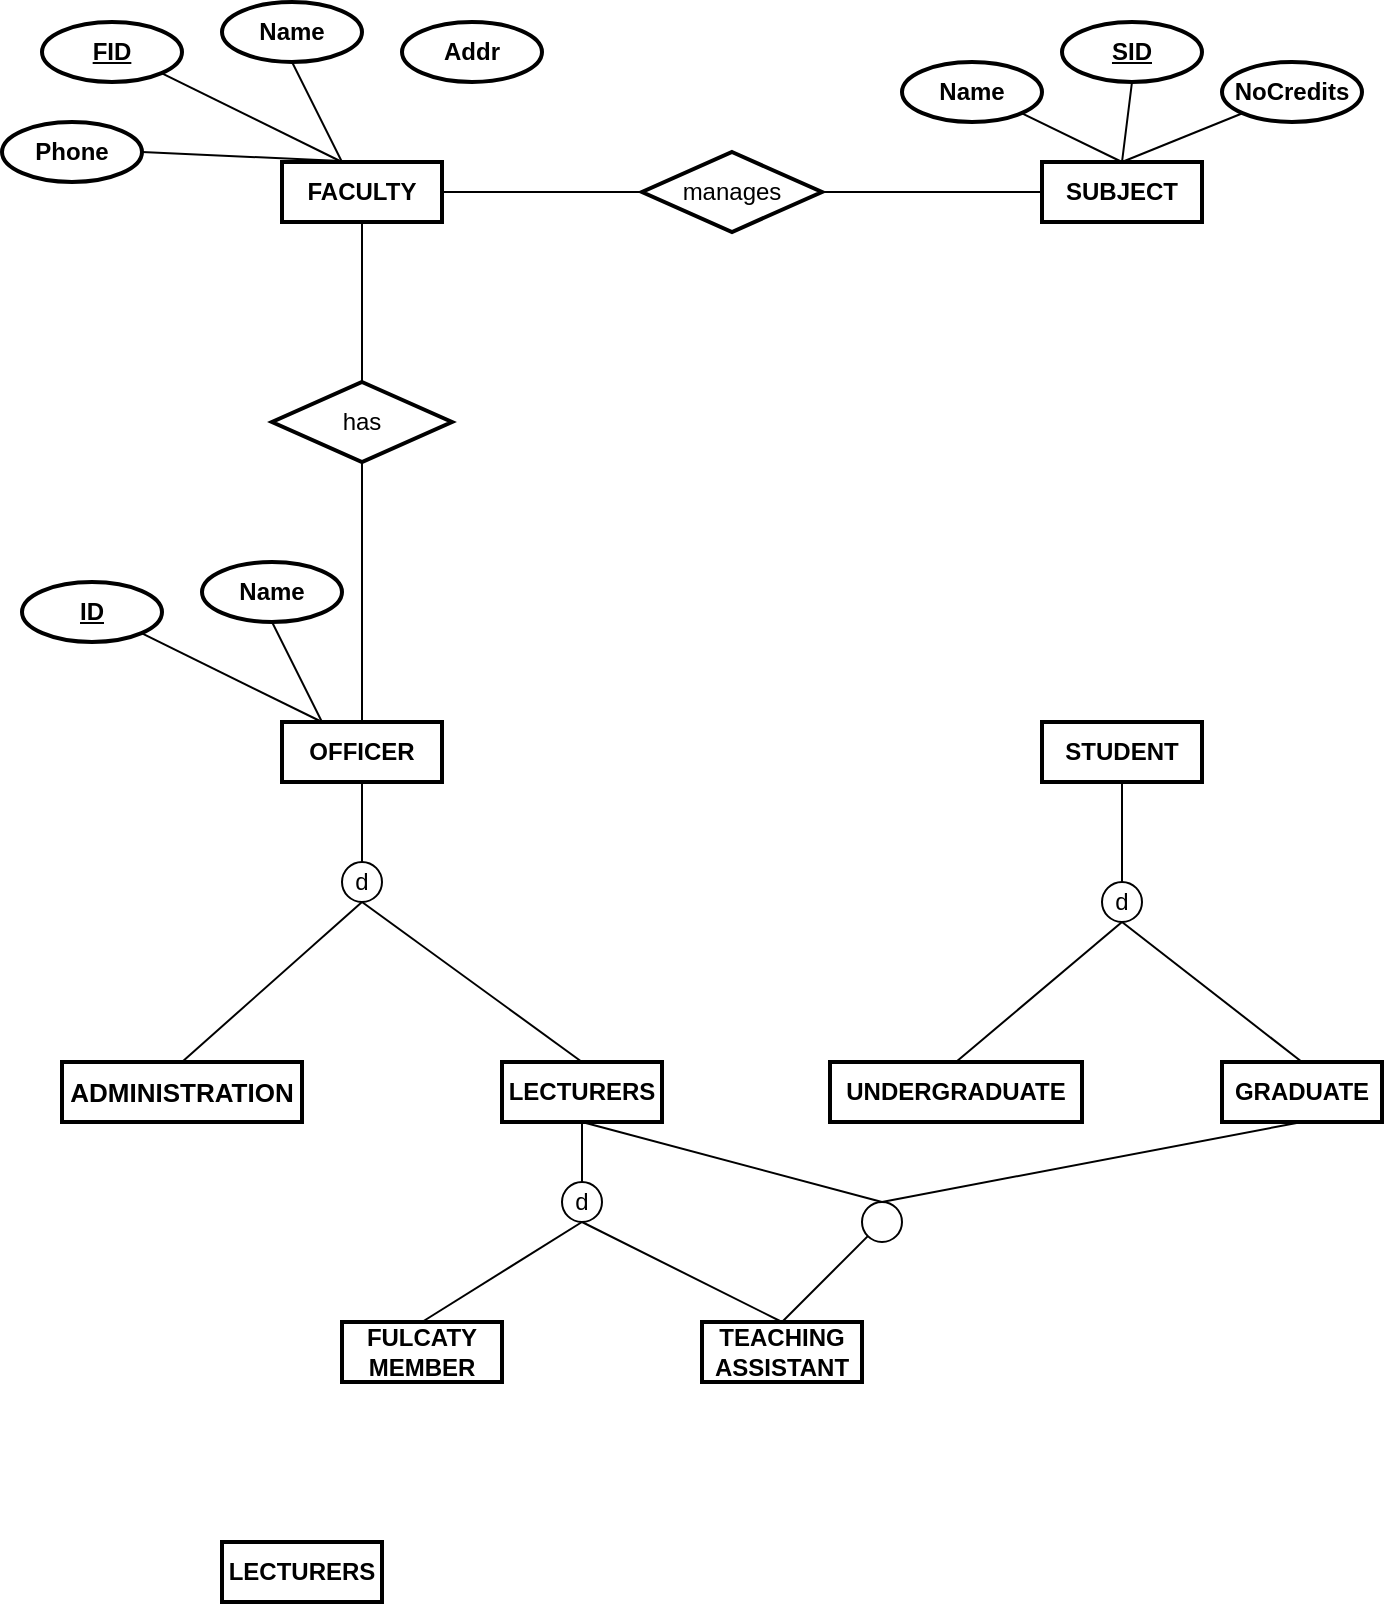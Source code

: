 <mxfile version="14.4.4" type="github">
  <diagram id="O1sjBDhfZiVow-tjS9cN" name="Page-1">
    <mxGraphModel dx="1865" dy="556" grid="1" gridSize="10" guides="1" tooltips="1" connect="1" arrows="1" fold="1" page="1" pageScale="1" pageWidth="827" pageHeight="1169" math="0" shadow="0">
      <root>
        <mxCell id="0" />
        <mxCell id="1" parent="0" />
        <mxCell id="mwtJp1WoyP-pwZxEX0rx-1" value="&lt;b&gt;FACULTY&lt;/b&gt;" style="rounded=0;whiteSpace=wrap;html=1;strokeWidth=2;" parent="1" vertex="1">
          <mxGeometry x="140" y="170" width="80" height="30" as="geometry" />
        </mxCell>
        <mxCell id="mwtJp1WoyP-pwZxEX0rx-2" value="&lt;span&gt;FID&lt;/span&gt;" style="ellipse;whiteSpace=wrap;html=1;strokeWidth=2;fontStyle=5" parent="1" vertex="1">
          <mxGeometry x="20" y="100" width="70" height="30" as="geometry" />
        </mxCell>
        <mxCell id="mwtJp1WoyP-pwZxEX0rx-3" value="&lt;b&gt;Name&lt;/b&gt;" style="ellipse;whiteSpace=wrap;html=1;strokeWidth=2;" parent="1" vertex="1">
          <mxGeometry x="110" y="90" width="70" height="30" as="geometry" />
        </mxCell>
        <mxCell id="mwtJp1WoyP-pwZxEX0rx-4" value="&lt;b&gt;Addr&lt;/b&gt;" style="ellipse;whiteSpace=wrap;html=1;strokeWidth=2;" parent="1" vertex="1">
          <mxGeometry x="200" y="100" width="70" height="30" as="geometry" />
        </mxCell>
        <mxCell id="mwtJp1WoyP-pwZxEX0rx-5" value="&lt;b&gt;Phone&lt;/b&gt;" style="ellipse;whiteSpace=wrap;html=1;strokeWidth=2;" parent="1" vertex="1">
          <mxGeometry y="150" width="70" height="30" as="geometry" />
        </mxCell>
        <mxCell id="mwtJp1WoyP-pwZxEX0rx-6" value="&lt;b&gt;SUBJECT&lt;/b&gt;" style="rounded=0;whiteSpace=wrap;html=1;strokeWidth=2;" parent="1" vertex="1">
          <mxGeometry x="520" y="170" width="80" height="30" as="geometry" />
        </mxCell>
        <mxCell id="mwtJp1WoyP-pwZxEX0rx-7" value="&lt;b&gt;Name&lt;/b&gt;" style="ellipse;whiteSpace=wrap;html=1;strokeWidth=2;" parent="1" vertex="1">
          <mxGeometry x="450" y="120" width="70" height="30" as="geometry" />
        </mxCell>
        <mxCell id="mwtJp1WoyP-pwZxEX0rx-8" value="&lt;b&gt;&lt;u&gt;SID&lt;/u&gt;&lt;/b&gt;" style="ellipse;whiteSpace=wrap;html=1;strokeWidth=2;" parent="1" vertex="1">
          <mxGeometry x="530" y="100" width="70" height="30" as="geometry" />
        </mxCell>
        <mxCell id="mwtJp1WoyP-pwZxEX0rx-9" value="&lt;b&gt;NoCredits&lt;/b&gt;" style="ellipse;whiteSpace=wrap;html=1;strokeWidth=2;" parent="1" vertex="1">
          <mxGeometry x="610" y="120" width="70" height="30" as="geometry" />
        </mxCell>
        <mxCell id="mwtJp1WoyP-pwZxEX0rx-10" value="&lt;b&gt;OFFICER&lt;/b&gt;" style="rounded=0;whiteSpace=wrap;html=1;strokeWidth=2;" parent="1" vertex="1">
          <mxGeometry x="140" y="450" width="80" height="30" as="geometry" />
        </mxCell>
        <mxCell id="mwtJp1WoyP-pwZxEX0rx-12" value="&lt;div&gt;&lt;span style=&quot;font-size: 13px&quot;&gt;&lt;font&gt;&lt;b&gt;ADMINISTRATION&lt;/b&gt;&lt;/font&gt;&lt;/span&gt;&lt;/div&gt;" style="rounded=0;whiteSpace=wrap;html=1;strokeWidth=2;fontFamily=Helvetica;" parent="1" vertex="1">
          <mxGeometry x="30" y="620" width="120" height="30" as="geometry" />
        </mxCell>
        <mxCell id="mwtJp1WoyP-pwZxEX0rx-13" value="&lt;b&gt;LECTURERS&lt;/b&gt;" style="rounded=0;whiteSpace=wrap;html=1;strokeWidth=2;" parent="1" vertex="1">
          <mxGeometry x="250" y="620" width="80" height="30" as="geometry" />
        </mxCell>
        <mxCell id="mwtJp1WoyP-pwZxEX0rx-14" value="&lt;b&gt;FULCATY MEMBER&lt;/b&gt;" style="rounded=0;whiteSpace=wrap;html=1;strokeWidth=2;" parent="1" vertex="1">
          <mxGeometry x="170" y="750" width="80" height="30" as="geometry" />
        </mxCell>
        <mxCell id="mwtJp1WoyP-pwZxEX0rx-15" value="&lt;b&gt;TEACHING ASSISTANT&lt;/b&gt;" style="rounded=0;whiteSpace=wrap;html=1;strokeWidth=2;" parent="1" vertex="1">
          <mxGeometry x="350" y="750" width="80" height="30" as="geometry" />
        </mxCell>
        <mxCell id="mwtJp1WoyP-pwZxEX0rx-16" value="&lt;b&gt;LECTURERS&lt;/b&gt;" style="rounded=0;whiteSpace=wrap;html=1;strokeWidth=2;" parent="1" vertex="1">
          <mxGeometry x="110" y="860" width="80" height="30" as="geometry" />
        </mxCell>
        <mxCell id="_EeWUKTGvMMaCwYqgXgI-2" value="&lt;b&gt;STUDENT&lt;/b&gt;" style="rounded=0;whiteSpace=wrap;html=1;strokeWidth=2;" vertex="1" parent="1">
          <mxGeometry x="520" y="450" width="80" height="30" as="geometry" />
        </mxCell>
        <mxCell id="_EeWUKTGvMMaCwYqgXgI-3" value="&lt;b&gt;UNDERGRADUATE&lt;/b&gt;" style="rounded=0;whiteSpace=wrap;html=1;strokeWidth=2;" vertex="1" parent="1">
          <mxGeometry x="414" y="620" width="126" height="30" as="geometry" />
        </mxCell>
        <mxCell id="_EeWUKTGvMMaCwYqgXgI-4" value="&lt;b&gt;GRADUATE&lt;/b&gt;" style="rounded=0;whiteSpace=wrap;html=1;strokeWidth=2;" vertex="1" parent="1">
          <mxGeometry x="610" y="620" width="80" height="30" as="geometry" />
        </mxCell>
        <mxCell id="_EeWUKTGvMMaCwYqgXgI-5" value="" style="endArrow=none;html=1;rounded=0;exitX=0.5;exitY=1;exitDx=0;exitDy=0;" edge="1" parent="1" source="mwtJp1WoyP-pwZxEX0rx-10" target="_EeWUKTGvMMaCwYqgXgI-6">
          <mxGeometry relative="1" as="geometry">
            <mxPoint x="290" y="550" as="sourcePoint" />
            <mxPoint x="190" y="540" as="targetPoint" />
          </mxGeometry>
        </mxCell>
        <mxCell id="_EeWUKTGvMMaCwYqgXgI-6" value="d" style="ellipse;whiteSpace=wrap;html=1;aspect=fixed;" vertex="1" parent="1">
          <mxGeometry x="170" y="520" width="20" height="20" as="geometry" />
        </mxCell>
        <mxCell id="_EeWUKTGvMMaCwYqgXgI-7" value="" style="endArrow=none;html=1;rounded=0;exitX=0.5;exitY=1;exitDx=0;exitDy=0;entryX=0.5;entryY=0;entryDx=0;entryDy=0;" edge="1" parent="1" source="_EeWUKTGvMMaCwYqgXgI-6" target="mwtJp1WoyP-pwZxEX0rx-12">
          <mxGeometry relative="1" as="geometry">
            <mxPoint x="190" y="490" as="sourcePoint" />
            <mxPoint x="190" y="530" as="targetPoint" />
          </mxGeometry>
        </mxCell>
        <mxCell id="_EeWUKTGvMMaCwYqgXgI-8" value="" style="endArrow=none;html=1;rounded=0;exitX=0.5;exitY=1;exitDx=0;exitDy=0;entryX=0.5;entryY=0;entryDx=0;entryDy=0;" edge="1" parent="1" source="_EeWUKTGvMMaCwYqgXgI-6" target="mwtJp1WoyP-pwZxEX0rx-13">
          <mxGeometry relative="1" as="geometry">
            <mxPoint x="190" y="550" as="sourcePoint" />
            <mxPoint x="100" y="630" as="targetPoint" />
          </mxGeometry>
        </mxCell>
        <mxCell id="_EeWUKTGvMMaCwYqgXgI-13" value="" style="endArrow=none;html=1;rounded=0;exitX=0.5;exitY=1;exitDx=0;exitDy=0;" edge="1" target="_EeWUKTGvMMaCwYqgXgI-14" parent="1" source="_EeWUKTGvMMaCwYqgXgI-2">
          <mxGeometry relative="1" as="geometry">
            <mxPoint x="550" y="490" as="sourcePoint" />
            <mxPoint x="560" y="550" as="targetPoint" />
          </mxGeometry>
        </mxCell>
        <mxCell id="_EeWUKTGvMMaCwYqgXgI-14" value="d" style="ellipse;whiteSpace=wrap;html=1;aspect=fixed;" vertex="1" parent="1">
          <mxGeometry x="550" y="530" width="20" height="20" as="geometry" />
        </mxCell>
        <mxCell id="_EeWUKTGvMMaCwYqgXgI-15" value="" style="endArrow=none;html=1;rounded=0;exitX=0.5;exitY=1;exitDx=0;exitDy=0;entryX=0.5;entryY=0;entryDx=0;entryDy=0;" edge="1" source="_EeWUKTGvMMaCwYqgXgI-14" parent="1" target="_EeWUKTGvMMaCwYqgXgI-3">
          <mxGeometry relative="1" as="geometry">
            <mxPoint x="560" y="500" as="sourcePoint" />
            <mxPoint x="460" y="630" as="targetPoint" />
          </mxGeometry>
        </mxCell>
        <mxCell id="_EeWUKTGvMMaCwYqgXgI-16" value="" style="endArrow=none;html=1;rounded=0;exitX=0.5;exitY=1;exitDx=0;exitDy=0;" edge="1" source="_EeWUKTGvMMaCwYqgXgI-14" parent="1">
          <mxGeometry relative="1" as="geometry">
            <mxPoint x="560" y="560" as="sourcePoint" />
            <mxPoint x="650" y="620" as="targetPoint" />
          </mxGeometry>
        </mxCell>
        <mxCell id="_EeWUKTGvMMaCwYqgXgI-17" value="" style="endArrow=none;html=1;rounded=0;exitX=0.5;exitY=1;exitDx=0;exitDy=0;" edge="1" target="_EeWUKTGvMMaCwYqgXgI-18" parent="1" source="mwtJp1WoyP-pwZxEX0rx-13">
          <mxGeometry relative="1" as="geometry">
            <mxPoint x="180" y="660" as="sourcePoint" />
            <mxPoint x="190" y="720" as="targetPoint" />
          </mxGeometry>
        </mxCell>
        <mxCell id="_EeWUKTGvMMaCwYqgXgI-18" value="d" style="ellipse;whiteSpace=wrap;html=1;aspect=fixed;" vertex="1" parent="1">
          <mxGeometry x="280" y="680" width="20" height="20" as="geometry" />
        </mxCell>
        <mxCell id="_EeWUKTGvMMaCwYqgXgI-19" value="" style="endArrow=none;html=1;rounded=0;exitX=0.5;exitY=1;exitDx=0;exitDy=0;entryX=0.5;entryY=0;entryDx=0;entryDy=0;" edge="1" source="_EeWUKTGvMMaCwYqgXgI-18" parent="1" target="mwtJp1WoyP-pwZxEX0rx-14">
          <mxGeometry relative="1" as="geometry">
            <mxPoint x="190" y="670" as="sourcePoint" />
            <mxPoint x="90" y="800" as="targetPoint" />
          </mxGeometry>
        </mxCell>
        <mxCell id="_EeWUKTGvMMaCwYqgXgI-20" value="" style="endArrow=none;html=1;rounded=0;exitX=0.5;exitY=1;exitDx=0;exitDy=0;entryX=0.5;entryY=0;entryDx=0;entryDy=0;" edge="1" source="_EeWUKTGvMMaCwYqgXgI-18" parent="1" target="mwtJp1WoyP-pwZxEX0rx-15">
          <mxGeometry relative="1" as="geometry">
            <mxPoint x="190" y="730" as="sourcePoint" />
            <mxPoint x="290" y="800" as="targetPoint" />
          </mxGeometry>
        </mxCell>
        <mxCell id="_EeWUKTGvMMaCwYqgXgI-21" value="" style="endArrow=none;html=1;rounded=0;entryX=0.5;entryY=0;entryDx=0;entryDy=0;exitX=1;exitY=0.5;exitDx=0;exitDy=0;" edge="1" parent="1" source="mwtJp1WoyP-pwZxEX0rx-5" target="mwtJp1WoyP-pwZxEX0rx-1">
          <mxGeometry relative="1" as="geometry">
            <mxPoint x="290" y="30" as="sourcePoint" />
            <mxPoint x="450" y="30" as="targetPoint" />
          </mxGeometry>
        </mxCell>
        <mxCell id="_EeWUKTGvMMaCwYqgXgI-22" value="" style="endArrow=none;html=1;rounded=0;exitX=1;exitY=1;exitDx=0;exitDy=0;" edge="1" parent="1" source="mwtJp1WoyP-pwZxEX0rx-2">
          <mxGeometry relative="1" as="geometry">
            <mxPoint x="80" y="175" as="sourcePoint" />
            <mxPoint x="170" y="170" as="targetPoint" />
          </mxGeometry>
        </mxCell>
        <mxCell id="_EeWUKTGvMMaCwYqgXgI-23" value="" style="endArrow=none;html=1;rounded=0;exitX=0.5;exitY=1;exitDx=0;exitDy=0;" edge="1" parent="1" source="mwtJp1WoyP-pwZxEX0rx-3">
          <mxGeometry relative="1" as="geometry">
            <mxPoint x="89.749" y="135.607" as="sourcePoint" />
            <mxPoint x="170" y="170" as="targetPoint" />
          </mxGeometry>
        </mxCell>
        <mxCell id="_EeWUKTGvMMaCwYqgXgI-24" value="" style="endArrow=none;html=1;rounded=0;exitX=0;exitY=0.5;exitDx=0;exitDy=0;entryX=1;entryY=0.5;entryDx=0;entryDy=0;" edge="1" parent="1" source="_EeWUKTGvMMaCwYqgXgI-41" target="mwtJp1WoyP-pwZxEX0rx-1">
          <mxGeometry relative="1" as="geometry">
            <mxPoint x="155" y="130" as="sourcePoint" />
            <mxPoint x="170" y="170" as="targetPoint" />
          </mxGeometry>
        </mxCell>
        <mxCell id="_EeWUKTGvMMaCwYqgXgI-26" value="" style="endArrow=none;html=1;rounded=0;exitX=0.5;exitY=0;exitDx=0;exitDy=0;entryX=1;entryY=1;entryDx=0;entryDy=0;" edge="1" parent="1" source="mwtJp1WoyP-pwZxEX0rx-6" target="mwtJp1WoyP-pwZxEX0rx-7">
          <mxGeometry relative="1" as="geometry">
            <mxPoint x="229.186" y="138.381" as="sourcePoint" />
            <mxPoint x="180" y="180" as="targetPoint" />
          </mxGeometry>
        </mxCell>
        <mxCell id="_EeWUKTGvMMaCwYqgXgI-27" value="" style="endArrow=none;html=1;rounded=0;entryX=0.5;entryY=1;entryDx=0;entryDy=0;" edge="1" parent="1" target="mwtJp1WoyP-pwZxEX0rx-8">
          <mxGeometry relative="1" as="geometry">
            <mxPoint x="560" y="170" as="sourcePoint" />
            <mxPoint x="519.749" y="155.607" as="targetPoint" />
          </mxGeometry>
        </mxCell>
        <mxCell id="_EeWUKTGvMMaCwYqgXgI-28" value="" style="endArrow=none;html=1;rounded=0;entryX=0;entryY=1;entryDx=0;entryDy=0;" edge="1" parent="1" target="mwtJp1WoyP-pwZxEX0rx-9">
          <mxGeometry relative="1" as="geometry">
            <mxPoint x="560" y="170" as="sourcePoint" />
            <mxPoint x="575" y="140" as="targetPoint" />
          </mxGeometry>
        </mxCell>
        <mxCell id="_EeWUKTGvMMaCwYqgXgI-29" value="&lt;span&gt;ID&lt;/span&gt;" style="ellipse;whiteSpace=wrap;html=1;strokeWidth=2;fontStyle=5" vertex="1" parent="1">
          <mxGeometry x="10" y="380" width="70" height="30" as="geometry" />
        </mxCell>
        <mxCell id="_EeWUKTGvMMaCwYqgXgI-30" value="&lt;b&gt;Name&lt;/b&gt;" style="ellipse;whiteSpace=wrap;html=1;strokeWidth=2;" vertex="1" parent="1">
          <mxGeometry x="100" y="370" width="70" height="30" as="geometry" />
        </mxCell>
        <mxCell id="_EeWUKTGvMMaCwYqgXgI-31" value="" style="endArrow=none;html=1;rounded=0;exitX=1;exitY=1;exitDx=0;exitDy=0;" edge="1" parent="1" source="_EeWUKTGvMMaCwYqgXgI-29">
          <mxGeometry relative="1" as="geometry">
            <mxPoint x="70" y="455" as="sourcePoint" />
            <mxPoint x="160" y="450" as="targetPoint" />
          </mxGeometry>
        </mxCell>
        <mxCell id="_EeWUKTGvMMaCwYqgXgI-32" value="" style="endArrow=none;html=1;rounded=0;exitX=0.5;exitY=1;exitDx=0;exitDy=0;entryX=0.25;entryY=0;entryDx=0;entryDy=0;" edge="1" parent="1" source="_EeWUKTGvMMaCwYqgXgI-30" target="mwtJp1WoyP-pwZxEX0rx-10">
          <mxGeometry relative="1" as="geometry">
            <mxPoint x="79.749" y="415.607" as="sourcePoint" />
            <mxPoint x="160" y="450" as="targetPoint" />
          </mxGeometry>
        </mxCell>
        <mxCell id="_EeWUKTGvMMaCwYqgXgI-37" value="" style="endArrow=none;html=1;rounded=0;exitX=0.5;exitY=0;exitDx=0;exitDy=0;" edge="1" target="_EeWUKTGvMMaCwYqgXgI-38" parent="1" source="mwtJp1WoyP-pwZxEX0rx-15">
          <mxGeometry relative="1" as="geometry">
            <mxPoint x="510" y="640" as="sourcePoint" />
            <mxPoint x="410" y="710" as="targetPoint" />
          </mxGeometry>
        </mxCell>
        <mxCell id="_EeWUKTGvMMaCwYqgXgI-38" value="" style="ellipse;whiteSpace=wrap;html=1;aspect=fixed;" vertex="1" parent="1">
          <mxGeometry x="430" y="690" width="20" height="20" as="geometry" />
        </mxCell>
        <mxCell id="_EeWUKTGvMMaCwYqgXgI-39" value="" style="endArrow=none;html=1;rounded=0;exitX=0.5;exitY=0;exitDx=0;exitDy=0;entryX=0.5;entryY=1;entryDx=0;entryDy=0;" edge="1" source="_EeWUKTGvMMaCwYqgXgI-38" parent="1" target="mwtJp1WoyP-pwZxEX0rx-13">
          <mxGeometry relative="1" as="geometry">
            <mxPoint x="410" y="660" as="sourcePoint" />
            <mxPoint x="430" y="740" as="targetPoint" />
          </mxGeometry>
        </mxCell>
        <mxCell id="_EeWUKTGvMMaCwYqgXgI-40" value="" style="endArrow=none;html=1;rounded=0;exitX=0.5;exitY=1;exitDx=0;exitDy=0;" edge="1" source="_EeWUKTGvMMaCwYqgXgI-4" parent="1">
          <mxGeometry relative="1" as="geometry">
            <mxPoint x="410" y="720" as="sourcePoint" />
            <mxPoint x="440" y="690" as="targetPoint" />
          </mxGeometry>
        </mxCell>
        <mxCell id="_EeWUKTGvMMaCwYqgXgI-41" value="manages" style="shape=rhombus;perimeter=rhombusPerimeter;whiteSpace=wrap;html=1;align=center;strokeWidth=2;" vertex="1" parent="1">
          <mxGeometry x="320" y="165" width="90" height="40" as="geometry" />
        </mxCell>
        <mxCell id="_EeWUKTGvMMaCwYqgXgI-42" value="" style="endArrow=none;html=1;rounded=0;exitX=0;exitY=0.5;exitDx=0;exitDy=0;entryX=1;entryY=0.5;entryDx=0;entryDy=0;" edge="1" parent="1" source="mwtJp1WoyP-pwZxEX0rx-6" target="_EeWUKTGvMMaCwYqgXgI-41">
          <mxGeometry relative="1" as="geometry">
            <mxPoint x="330" y="195" as="sourcePoint" />
            <mxPoint x="230" y="195" as="targetPoint" />
          </mxGeometry>
        </mxCell>
        <mxCell id="_EeWUKTGvMMaCwYqgXgI-45" value="" style="endArrow=none;html=1;rounded=0;exitX=0.5;exitY=0;exitDx=0;exitDy=0;entryX=0.5;entryY=1;entryDx=0;entryDy=0;" edge="1" parent="1" source="_EeWUKTGvMMaCwYqgXgI-46" target="mwtJp1WoyP-pwZxEX0rx-1">
          <mxGeometry relative="1" as="geometry">
            <mxPoint x="165" y="140" as="sourcePoint" />
            <mxPoint x="230" y="195" as="targetPoint" />
          </mxGeometry>
        </mxCell>
        <mxCell id="_EeWUKTGvMMaCwYqgXgI-46" value="has" style="shape=rhombus;perimeter=rhombusPerimeter;whiteSpace=wrap;html=1;align=center;strokeWidth=2;" vertex="1" parent="1">
          <mxGeometry x="135" y="280" width="90" height="40" as="geometry" />
        </mxCell>
        <mxCell id="_EeWUKTGvMMaCwYqgXgI-47" value="" style="endArrow=none;html=1;rounded=0;exitX=0.5;exitY=0;exitDx=0;exitDy=0;entryX=0.5;entryY=1;entryDx=0;entryDy=0;" edge="1" parent="1" target="_EeWUKTGvMMaCwYqgXgI-46" source="mwtJp1WoyP-pwZxEX0rx-10">
          <mxGeometry relative="1" as="geometry">
            <mxPoint x="530" y="195" as="sourcePoint" />
            <mxPoint x="240" y="205" as="targetPoint" />
          </mxGeometry>
        </mxCell>
      </root>
    </mxGraphModel>
  </diagram>
</mxfile>
